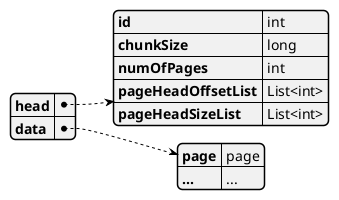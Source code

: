 @startjson
{
	"head": {
	    "id":"int",
	    "chunkSize": "long",
	        "numOfPages": "int",
	    "pageHeadOffsetList":"List<int>",
	    "pageHeadSizeList":"List<int>"
	},
	"data": {
		"page": "page",
		"...": "..."
	}
}
@endjson
